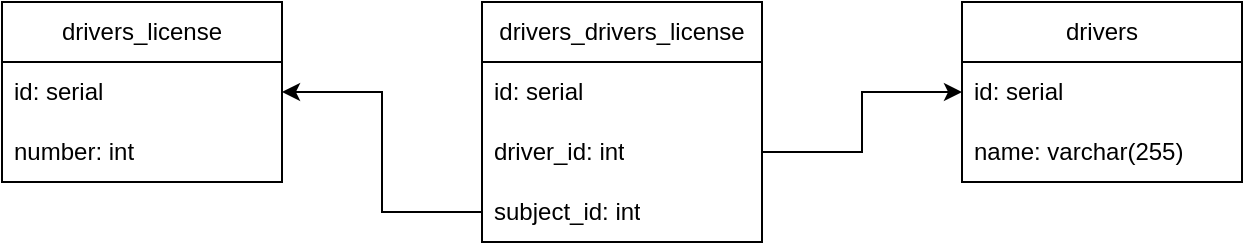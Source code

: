 <mxfile version="24.6.4" type="device">
  <diagram id="R2lEEEUBdFMjLlhIrx00" name="Page-1">
    <mxGraphModel dx="1177" dy="704" grid="1" gridSize="10" guides="1" tooltips="1" connect="1" arrows="1" fold="1" page="1" pageScale="1" pageWidth="850" pageHeight="1100" math="0" shadow="0" extFonts="Permanent Marker^https://fonts.googleapis.com/css?family=Permanent+Marker">
      <root>
        <mxCell id="0" />
        <mxCell id="1" parent="0" />
        <mxCell id="Zz5lwWU-Vqji4TyrlqRL-4" value="&lt;div&gt;drivers_license&lt;/div&gt;" style="swimlane;fontStyle=0;childLayout=stackLayout;horizontal=1;startSize=30;horizontalStack=0;resizeParent=1;resizeParentMax=0;resizeLast=0;collapsible=1;marginBottom=0;whiteSpace=wrap;html=1;" parent="1" vertex="1">
          <mxGeometry x="80" y="120" width="140" height="90" as="geometry" />
        </mxCell>
        <mxCell id="Zz5lwWU-Vqji4TyrlqRL-5" value="id: serial" style="text;strokeColor=none;fillColor=none;align=left;verticalAlign=middle;spacingLeft=4;spacingRight=4;overflow=hidden;points=[[0,0.5],[1,0.5]];portConstraint=eastwest;rotatable=0;whiteSpace=wrap;html=1;" parent="Zz5lwWU-Vqji4TyrlqRL-4" vertex="1">
          <mxGeometry y="30" width="140" height="30" as="geometry" />
        </mxCell>
        <mxCell id="Zz5lwWU-Vqji4TyrlqRL-6" value="number: int" style="text;strokeColor=none;fillColor=none;align=left;verticalAlign=middle;spacingLeft=4;spacingRight=4;overflow=hidden;points=[[0,0.5],[1,0.5]];portConstraint=eastwest;rotatable=0;whiteSpace=wrap;html=1;" parent="Zz5lwWU-Vqji4TyrlqRL-4" vertex="1">
          <mxGeometry y="60" width="140" height="30" as="geometry" />
        </mxCell>
        <mxCell id="Zz5lwWU-Vqji4TyrlqRL-8" value="drivers_drivers_license" style="swimlane;fontStyle=0;childLayout=stackLayout;horizontal=1;startSize=30;horizontalStack=0;resizeParent=1;resizeParentMax=0;resizeLast=0;collapsible=1;marginBottom=0;whiteSpace=wrap;html=1;" parent="1" vertex="1">
          <mxGeometry x="320" y="120" width="140" height="120" as="geometry" />
        </mxCell>
        <mxCell id="Zz5lwWU-Vqji4TyrlqRL-9" value="id: serial" style="text;strokeColor=none;fillColor=none;align=left;verticalAlign=middle;spacingLeft=4;spacingRight=4;overflow=hidden;points=[[0,0.5],[1,0.5]];portConstraint=eastwest;rotatable=0;whiteSpace=wrap;html=1;" parent="Zz5lwWU-Vqji4TyrlqRL-8" vertex="1">
          <mxGeometry y="30" width="140" height="30" as="geometry" />
        </mxCell>
        <mxCell id="Zz5lwWU-Vqji4TyrlqRL-10" value="driver_id: int" style="text;strokeColor=none;fillColor=none;align=left;verticalAlign=middle;spacingLeft=4;spacingRight=4;overflow=hidden;points=[[0,0.5],[1,0.5]];portConstraint=eastwest;rotatable=0;whiteSpace=wrap;html=1;" parent="Zz5lwWU-Vqji4TyrlqRL-8" vertex="1">
          <mxGeometry y="60" width="140" height="30" as="geometry" />
        </mxCell>
        <mxCell id="Zz5lwWU-Vqji4TyrlqRL-11" value="subject_id: int" style="text;strokeColor=none;fillColor=none;align=left;verticalAlign=middle;spacingLeft=4;spacingRight=4;overflow=hidden;points=[[0,0.5],[1,0.5]];portConstraint=eastwest;rotatable=0;whiteSpace=wrap;html=1;" parent="Zz5lwWU-Vqji4TyrlqRL-8" vertex="1">
          <mxGeometry y="90" width="140" height="30" as="geometry" />
        </mxCell>
        <mxCell id="Zz5lwWU-Vqji4TyrlqRL-13" style="edgeStyle=orthogonalEdgeStyle;rounded=0;orthogonalLoop=1;jettySize=auto;html=1;exitX=0;exitY=0.5;exitDx=0;exitDy=0;entryX=1;entryY=0.5;entryDx=0;entryDy=0;" parent="1" source="Zz5lwWU-Vqji4TyrlqRL-11" target="Zz5lwWU-Vqji4TyrlqRL-5" edge="1">
          <mxGeometry relative="1" as="geometry" />
        </mxCell>
        <mxCell id="hKPBt3jrvSzrgryYG3ze-1" value="&lt;div&gt;drivers&lt;/div&gt;" style="swimlane;fontStyle=0;childLayout=stackLayout;horizontal=1;startSize=30;horizontalStack=0;resizeParent=1;resizeParentMax=0;resizeLast=0;collapsible=1;marginBottom=0;whiteSpace=wrap;html=1;" vertex="1" parent="1">
          <mxGeometry x="560" y="120" width="140" height="90" as="geometry" />
        </mxCell>
        <mxCell id="hKPBt3jrvSzrgryYG3ze-2" value="id: serial" style="text;strokeColor=none;fillColor=none;align=left;verticalAlign=middle;spacingLeft=4;spacingRight=4;overflow=hidden;points=[[0,0.5],[1,0.5]];portConstraint=eastwest;rotatable=0;whiteSpace=wrap;html=1;" vertex="1" parent="hKPBt3jrvSzrgryYG3ze-1">
          <mxGeometry y="30" width="140" height="30" as="geometry" />
        </mxCell>
        <mxCell id="hKPBt3jrvSzrgryYG3ze-3" value="name: varchar(255)" style="text;strokeColor=none;fillColor=none;align=left;verticalAlign=middle;spacingLeft=4;spacingRight=4;overflow=hidden;points=[[0,0.5],[1,0.5]];portConstraint=eastwest;rotatable=0;whiteSpace=wrap;html=1;" vertex="1" parent="hKPBt3jrvSzrgryYG3ze-1">
          <mxGeometry y="60" width="140" height="30" as="geometry" />
        </mxCell>
        <mxCell id="hKPBt3jrvSzrgryYG3ze-5" style="edgeStyle=orthogonalEdgeStyle;rounded=0;orthogonalLoop=1;jettySize=auto;html=1;exitX=1;exitY=0.5;exitDx=0;exitDy=0;entryX=0;entryY=0.5;entryDx=0;entryDy=0;" edge="1" parent="1" source="Zz5lwWU-Vqji4TyrlqRL-10" target="hKPBt3jrvSzrgryYG3ze-2">
          <mxGeometry relative="1" as="geometry" />
        </mxCell>
      </root>
    </mxGraphModel>
  </diagram>
</mxfile>
